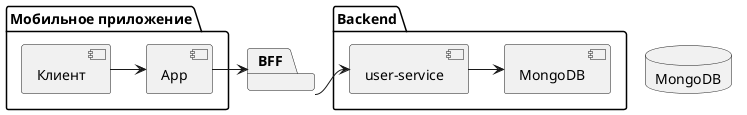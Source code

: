 @startuml

package "Мобильное приложение" {
  [Клиент] -> [App]
}

package "BFF" {
  [App] -> [BFF]
}

package "Backend" {
  [BFF] -> [user-service]
  [user-service] -> [MongoDB]
}

database "MongoDB" as Mongo

@enduml
